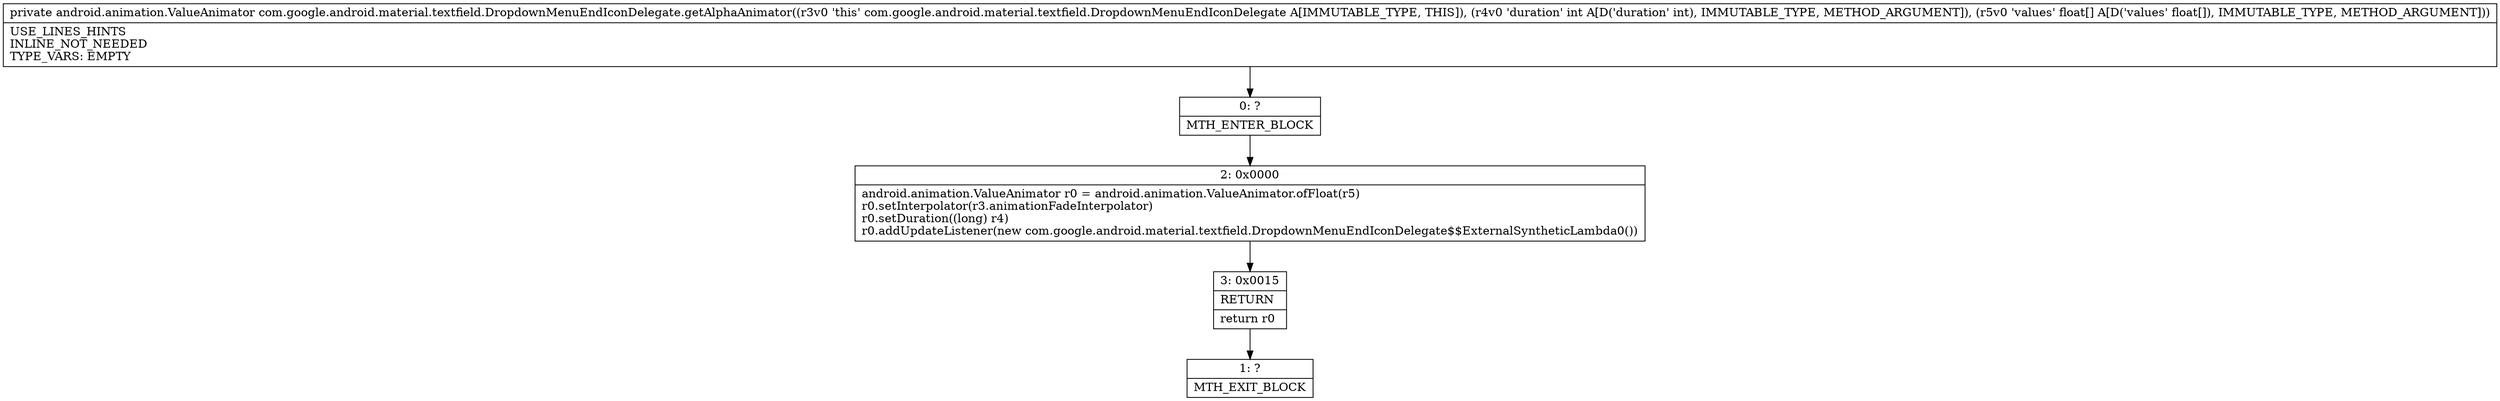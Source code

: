 digraph "CFG forcom.google.android.material.textfield.DropdownMenuEndIconDelegate.getAlphaAnimator(I[F)Landroid\/animation\/ValueAnimator;" {
Node_0 [shape=record,label="{0\:\ ?|MTH_ENTER_BLOCK\l}"];
Node_2 [shape=record,label="{2\:\ 0x0000|android.animation.ValueAnimator r0 = android.animation.ValueAnimator.ofFloat(r5)\lr0.setInterpolator(r3.animationFadeInterpolator)\lr0.setDuration((long) r4)\lr0.addUpdateListener(new com.google.android.material.textfield.DropdownMenuEndIconDelegate$$ExternalSyntheticLambda0())\l}"];
Node_3 [shape=record,label="{3\:\ 0x0015|RETURN\l|return r0\l}"];
Node_1 [shape=record,label="{1\:\ ?|MTH_EXIT_BLOCK\l}"];
MethodNode[shape=record,label="{private android.animation.ValueAnimator com.google.android.material.textfield.DropdownMenuEndIconDelegate.getAlphaAnimator((r3v0 'this' com.google.android.material.textfield.DropdownMenuEndIconDelegate A[IMMUTABLE_TYPE, THIS]), (r4v0 'duration' int A[D('duration' int), IMMUTABLE_TYPE, METHOD_ARGUMENT]), (r5v0 'values' float[] A[D('values' float[]), IMMUTABLE_TYPE, METHOD_ARGUMENT]))  | USE_LINES_HINTS\lINLINE_NOT_NEEDED\lTYPE_VARS: EMPTY\l}"];
MethodNode -> Node_0;Node_0 -> Node_2;
Node_2 -> Node_3;
Node_3 -> Node_1;
}

